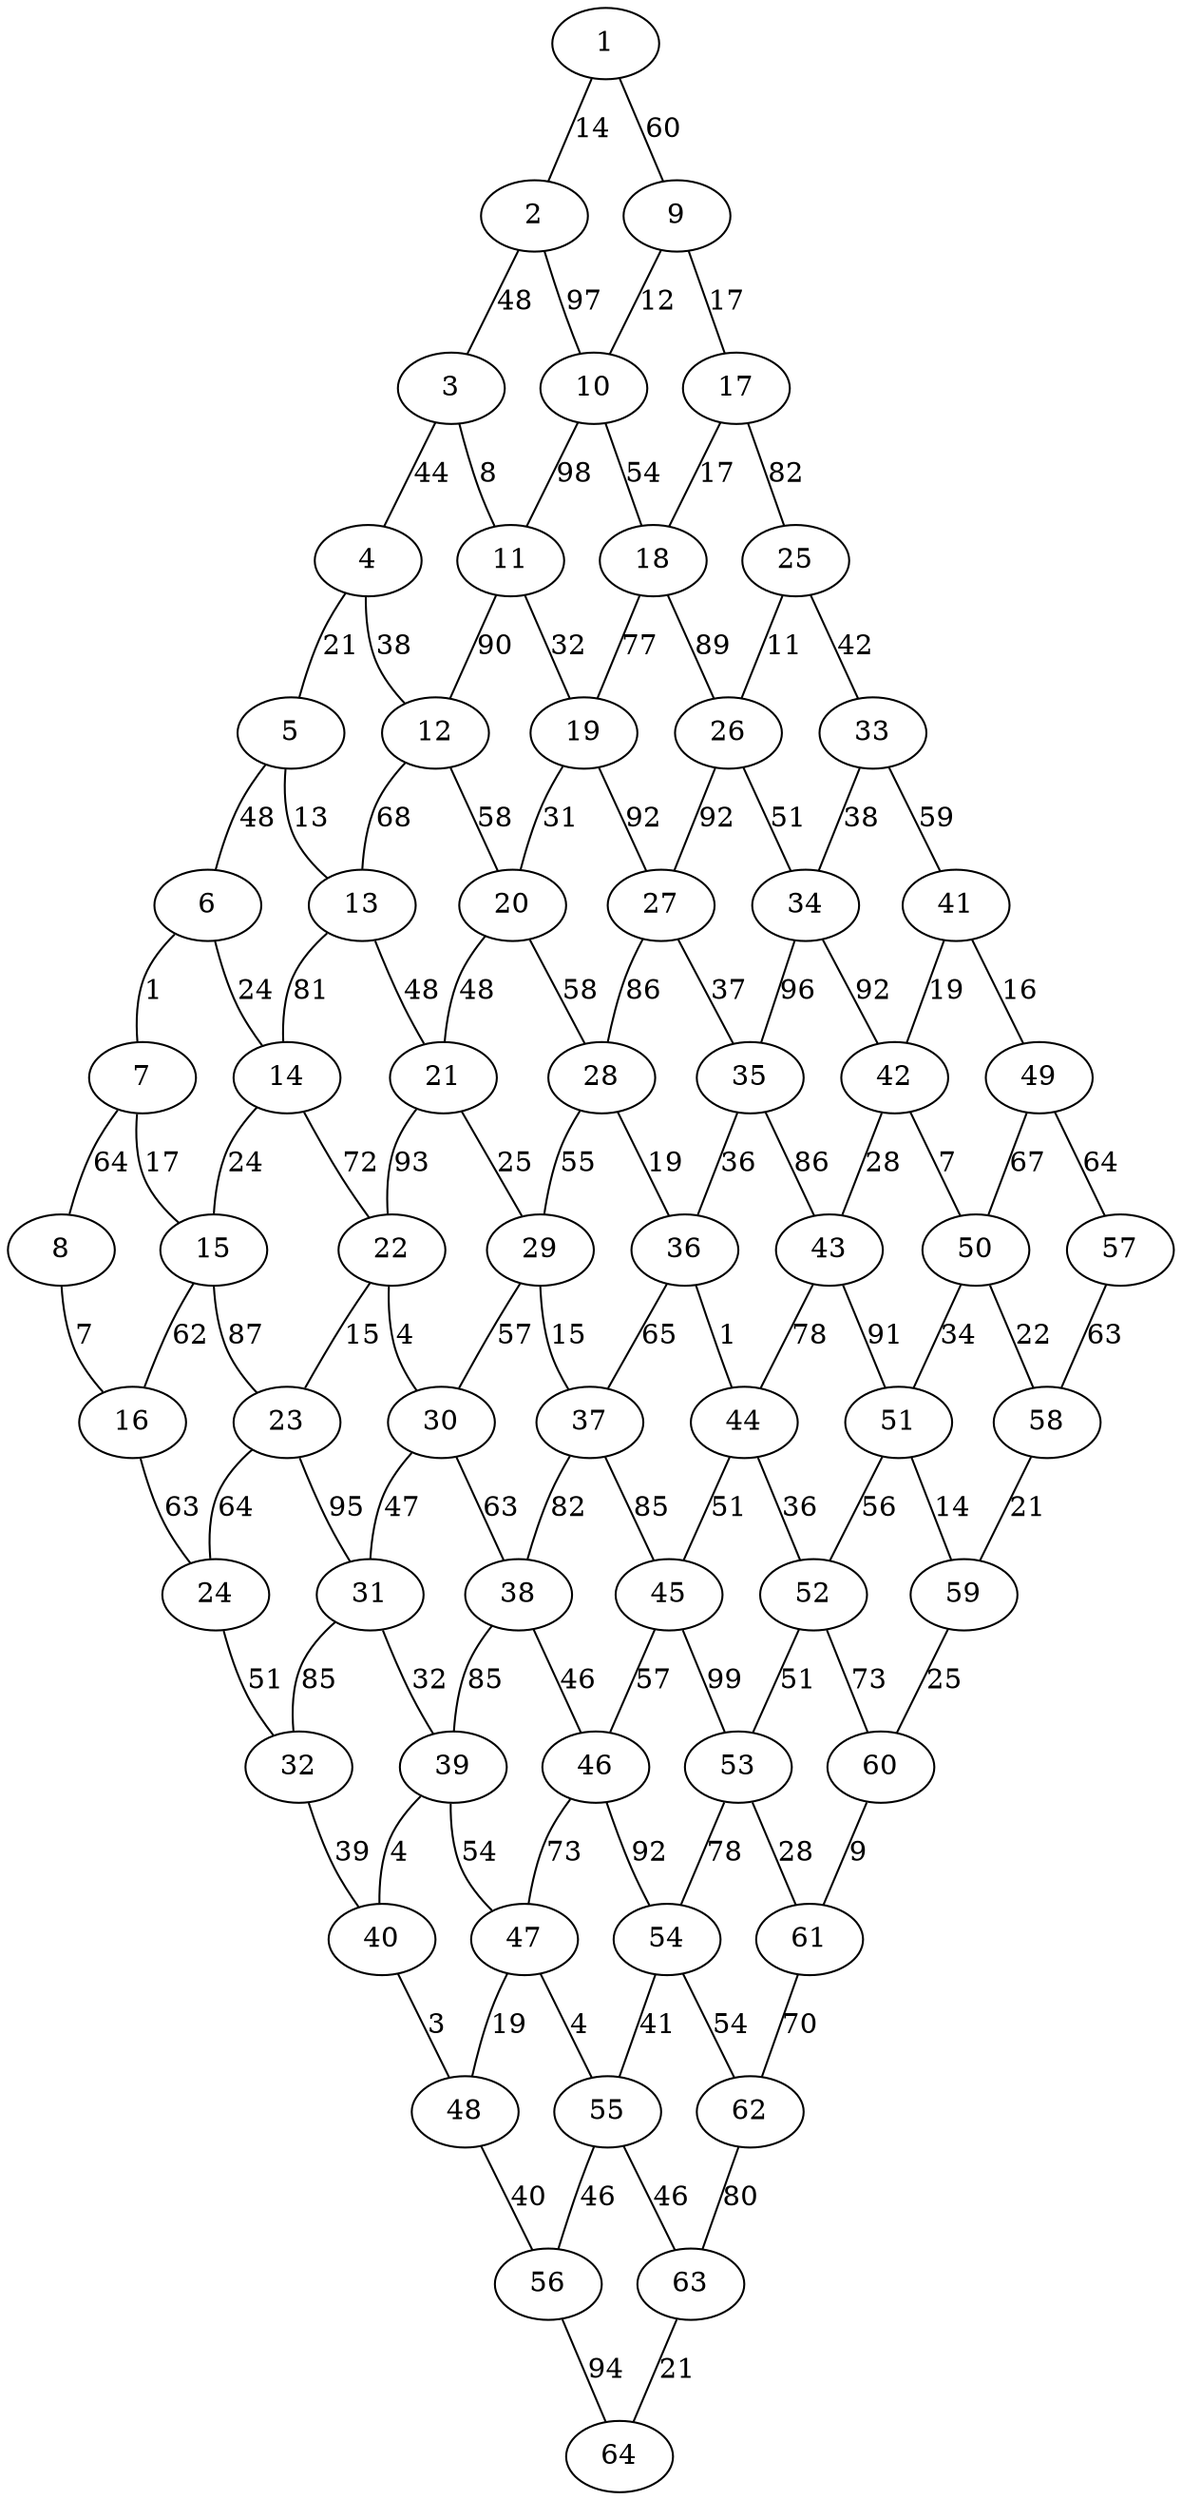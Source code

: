 graph G_1 {
    1;
    2;
    3;
    4;
    5;
    6;
    7;
    8;
    9;
    10;
    11;
    12;
    13;
    14;
    15;
    16;
    17;
    18;
    19;
    20;
    21;
    22;
    23;
    24;
    25;
    26;
    27;
    28;
    29;
    30;
    31;
    32;
    33;
    34;
    35;
    36;
    37;
    38;
    39;
    40;
    41;
    42;
    43;
    44;
    45;
    46;
    47;
    48;
    49;
    50;
    51;
    52;
    53;
    54;
    55;
    56;
    57;
    58;
    59;
    60;
    61;
    62;
    63;
    64;
    1 -- 2 [label="14"];
    1 -- 9 [label="60"];
    2 -- 3 [label="48"];
    2 -- 10 [label="97"];
    3 -- 4 [label="44"];
    3 -- 11 [label="8"];
    4 -- 5 [label="21"];
    4 -- 12 [label="38"];
    5 -- 6 [label="48"];
    5 -- 13 [label="13"];
    6 -- 7 [label="1"];
    6 -- 14 [label="24"];
    7 -- 8 [label="64"];
    7 -- 15 [label="17"];
    8 -- 16 [label="7"];
    9 -- 10 [label="12"];
    9 -- 17 [label="17"];
    10 -- 11 [label="98"];
    10 -- 18 [label="54"];
    11 -- 12 [label="90"];
    11 -- 19 [label="32"];
    12 -- 13 [label="68"];
    12 -- 20 [label="58"];
    13 -- 14 [label="81"];
    13 -- 21 [label="48"];
    14 -- 15 [label="24"];
    14 -- 22 [label="72"];
    15 -- 16 [label="62"];
    15 -- 23 [label="87"];
    16 -- 24 [label="63"];
    17 -- 18 [label="17"];
    17 -- 25 [label="82"];
    18 -- 19 [label="77"];
    18 -- 26 [label="89"];
    19 -- 20 [label="31"];
    19 -- 27 [label="92"];
    20 -- 21 [label="48"];
    20 -- 28 [label="58"];
    21 -- 22 [label="93"];
    21 -- 29 [label="25"];
    22 -- 23 [label="15"];
    22 -- 30 [label="4"];
    23 -- 24 [label="64"];
    23 -- 31 [label="95"];
    24 -- 32 [label="51"];
    25 -- 26 [label="11"];
    25 -- 33 [label="42"];
    26 -- 27 [label="92"];
    26 -- 34 [label="51"];
    27 -- 28 [label="86"];
    27 -- 35 [label="37"];
    28 -- 29 [label="55"];
    28 -- 36 [label="19"];
    29 -- 30 [label="57"];
    29 -- 37 [label="15"];
    30 -- 31 [label="47"];
    30 -- 38 [label="63"];
    31 -- 32 [label="85"];
    31 -- 39 [label="32"];
    32 -- 40 [label="39"];
    33 -- 34 [label="38"];
    33 -- 41 [label="59"];
    34 -- 35 [label="96"];
    34 -- 42 [label="92"];
    35 -- 36 [label="36"];
    35 -- 43 [label="86"];
    36 -- 37 [label="65"];
    36 -- 44 [label="1"];
    37 -- 38 [label="82"];
    37 -- 45 [label="85"];
    38 -- 39 [label="85"];
    38 -- 46 [label="46"];
    39 -- 40 [label="4"];
    39 -- 47 [label="54"];
    40 -- 48 [label="3"];
    41 -- 42 [label="19"];
    41 -- 49 [label="16"];
    42 -- 43 [label="28"];
    42 -- 50 [label="7"];
    43 -- 44 [label="78"];
    43 -- 51 [label="91"];
    44 -- 45 [label="51"];
    44 -- 52 [label="36"];
    45 -- 46 [label="57"];
    45 -- 53 [label="99"];
    46 -- 47 [label="73"];
    46 -- 54 [label="92"];
    47 -- 48 [label="19"];
    47 -- 55 [label="4"];
    48 -- 56 [label="40"];
    49 -- 50 [label="67"];
    49 -- 57 [label="64"];
    50 -- 51 [label="34"];
    50 -- 58 [label="22"];
    51 -- 52 [label="56"];
    51 -- 59 [label="14"];
    52 -- 53 [label="51"];
    52 -- 60 [label="73"];
    53 -- 54 [label="78"];
    53 -- 61 [label="28"];
    54 -- 55 [label="41"];
    54 -- 62 [label="54"];
    55 -- 56 [label="46"];
    55 -- 63 [label="46"];
    56 -- 64 [label="94"];
    57 -- 58 [label="63"];
    58 -- 59 [label="21"];
    59 -- 60 [label="25"];
    60 -- 61 [label="9"];
    61 -- 62 [label="70"];
    62 -- 63 [label="80"];
    63 -- 64 [label="21"];
}